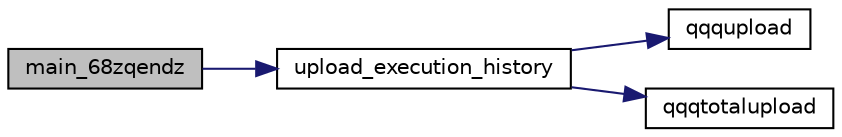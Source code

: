 digraph "main_68zqendz"
{
  edge [fontname="Helvetica",fontsize="10",labelfontname="Helvetica",labelfontsize="10"];
  node [fontname="Helvetica",fontsize="10",shape=record];
  rankdir="LR";
  Node276 [label="main_68zqendz",height=0.2,width=0.4,color="black", fillcolor="grey75", style="filled", fontcolor="black"];
  Node276 -> Node277 [color="midnightblue",fontsize="10",style="solid",fontname="Helvetica"];
  Node277 [label="upload_execution_history",height=0.2,width=0.4,color="black", fillcolor="white", style="filled",URL="$inszt__main_8c.html#a83c5eab5324f9627c1a0d84e5c949813"];
  Node277 -> Node278 [color="midnightblue",fontsize="10",style="solid",fontname="Helvetica"];
  Node278 [label="qqqupload",height=0.2,width=0.4,color="black", fillcolor="white", style="filled",URL="$inszt__main_8c.html#a109761d7f84a96b5606e507bace276b5"];
  Node277 -> Node279 [color="midnightblue",fontsize="10",style="solid",fontname="Helvetica"];
  Node279 [label="qqqtotalupload",height=0.2,width=0.4,color="black", fillcolor="white", style="filled",URL="$inszt__main_8c.html#aed4c23fb656ecae455f8fa8ed6d9389a"];
}
